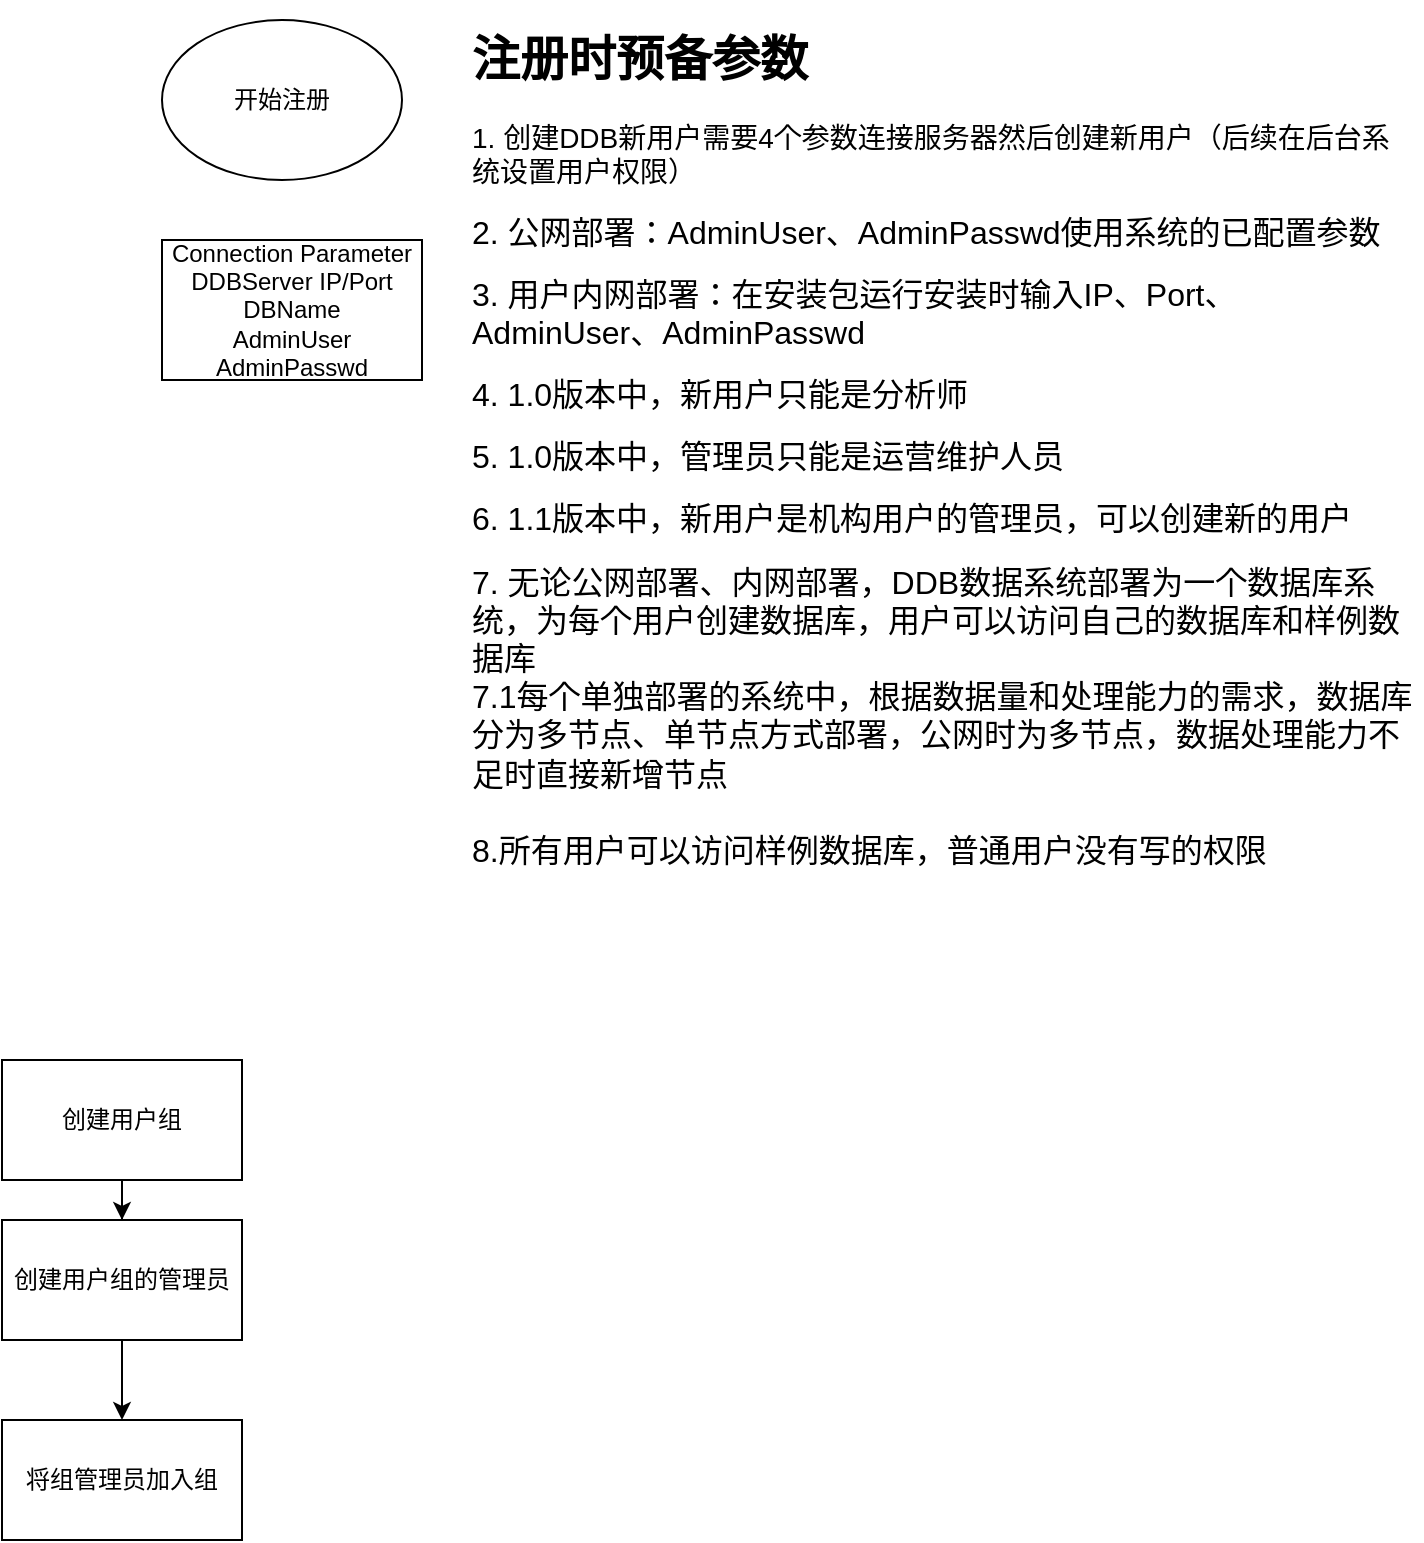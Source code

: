 <mxfile version="13.3.5" type="github"><diagram id="YMj8La5TWNak9lUOQC8G" name="Page-1"><mxGraphModel dx="1851" dy="1049" grid="1" gridSize="10" guides="1" tooltips="1" connect="1" arrows="1" fold="1" page="1" pageScale="1" pageWidth="827" pageHeight="1169" math="0" shadow="0"><root><mxCell id="0"/><mxCell id="1" parent="0"/><mxCell id="R4hVHLWa1KGu_aCAm-yK-1" value="Connection Parameter&lt;br&gt;DDBServer IP/Port&lt;br&gt;DBName&lt;br&gt;AdminUser&lt;br&gt;AdminPasswd" style="rounded=0;whiteSpace=wrap;html=1;" vertex="1" parent="1"><mxGeometry x="150" y="140" width="130" height="70" as="geometry"/></mxCell><mxCell id="R4hVHLWa1KGu_aCAm-yK-2" value="开始注册" style="ellipse;whiteSpace=wrap;html=1;" vertex="1" parent="1"><mxGeometry x="150" y="30" width="120" height="80" as="geometry"/></mxCell><mxCell id="R4hVHLWa1KGu_aCAm-yK-4" value="&lt;h1&gt;注册时预备参数&lt;/h1&gt;&lt;p&gt;&lt;font style=&quot;font-size: 14px&quot;&gt;1. 创建DDB新用户需要4个参数连接服务器然后创建新用户（后续在后台系统设置用户权限）&lt;/font&gt;&lt;/p&gt;&lt;p&gt;&lt;font size=&quot;3&quot;&gt;2. 公网部署：AdminUser、AdminPasswd使用系统的已配置参数&lt;/font&gt;&lt;/p&gt;&lt;p&gt;&lt;font size=&quot;3&quot;&gt;3. 用户内网部署：在安装包运行安装时输入IP、Port、AdminUser、AdminPasswd&lt;/font&gt;&lt;/p&gt;&lt;p&gt;&lt;font size=&quot;3&quot;&gt;4. 1.0版本中，新用户只能是分析师&lt;/font&gt;&lt;/p&gt;&lt;p&gt;&lt;font size=&quot;3&quot;&gt;5. 1.0版本中，管理员只能是运营维护人员&lt;/font&gt;&lt;/p&gt;&lt;p&gt;&lt;font size=&quot;3&quot;&gt;6. 1.1版本中，新用户是机构用户的管理员，可以创建新的用户&lt;/font&gt;&lt;/p&gt;&lt;font size=&quot;3&quot;&gt;7. 无论公网部署、内网部署，DDB数据系统部署为一个数据库系统，为每个用户创建数据库，用户可以访问自己的数据库和样例数据库&lt;br&gt;7.1每个单独部署的系统中，根据数据量和处理能力的需求，数据库分为多节点、单节点方式部署，公网时为多节点，数据处理能力不足时直接新增节点&lt;br&gt;&lt;br&gt;&lt;/font&gt;&lt;span style=&quot;font-size: medium&quot;&gt;8.所有用户可以访问样例数据库，普通用户没有写的权限&lt;/span&gt;&lt;font size=&quot;3&quot;&gt;&lt;br&gt;&lt;/font&gt;&lt;p&gt;&lt;br&gt;&lt;/p&gt;" style="text;html=1;strokeColor=none;fillColor=none;spacing=5;spacingTop=-20;whiteSpace=wrap;overflow=hidden;rounded=0;" vertex="1" parent="1"><mxGeometry x="300" y="30" width="480" height="460" as="geometry"/></mxCell><mxCell id="R4hVHLWa1KGu_aCAm-yK-7" value="" style="edgeStyle=orthogonalEdgeStyle;rounded=0;orthogonalLoop=1;jettySize=auto;html=1;" edge="1" parent="1" source="R4hVHLWa1KGu_aCAm-yK-5" target="R4hVHLWa1KGu_aCAm-yK-6"><mxGeometry relative="1" as="geometry"/></mxCell><mxCell id="R4hVHLWa1KGu_aCAm-yK-5" value="创建用户组" style="rounded=0;whiteSpace=wrap;html=1;" vertex="1" parent="1"><mxGeometry x="70" y="550" width="120" height="60" as="geometry"/></mxCell><mxCell id="R4hVHLWa1KGu_aCAm-yK-9" value="" style="edgeStyle=orthogonalEdgeStyle;rounded=0;orthogonalLoop=1;jettySize=auto;html=1;" edge="1" parent="1" source="R4hVHLWa1KGu_aCAm-yK-6" target="R4hVHLWa1KGu_aCAm-yK-8"><mxGeometry relative="1" as="geometry"/></mxCell><mxCell id="R4hVHLWa1KGu_aCAm-yK-6" value="创建用户组的管理员" style="rounded=0;whiteSpace=wrap;html=1;" vertex="1" parent="1"><mxGeometry x="70" y="630" width="120" height="60" as="geometry"/></mxCell><mxCell id="R4hVHLWa1KGu_aCAm-yK-8" value="将组管理员加入组" style="rounded=0;whiteSpace=wrap;html=1;" vertex="1" parent="1"><mxGeometry x="70" y="730" width="120" height="60" as="geometry"/></mxCell></root></mxGraphModel></diagram></mxfile>